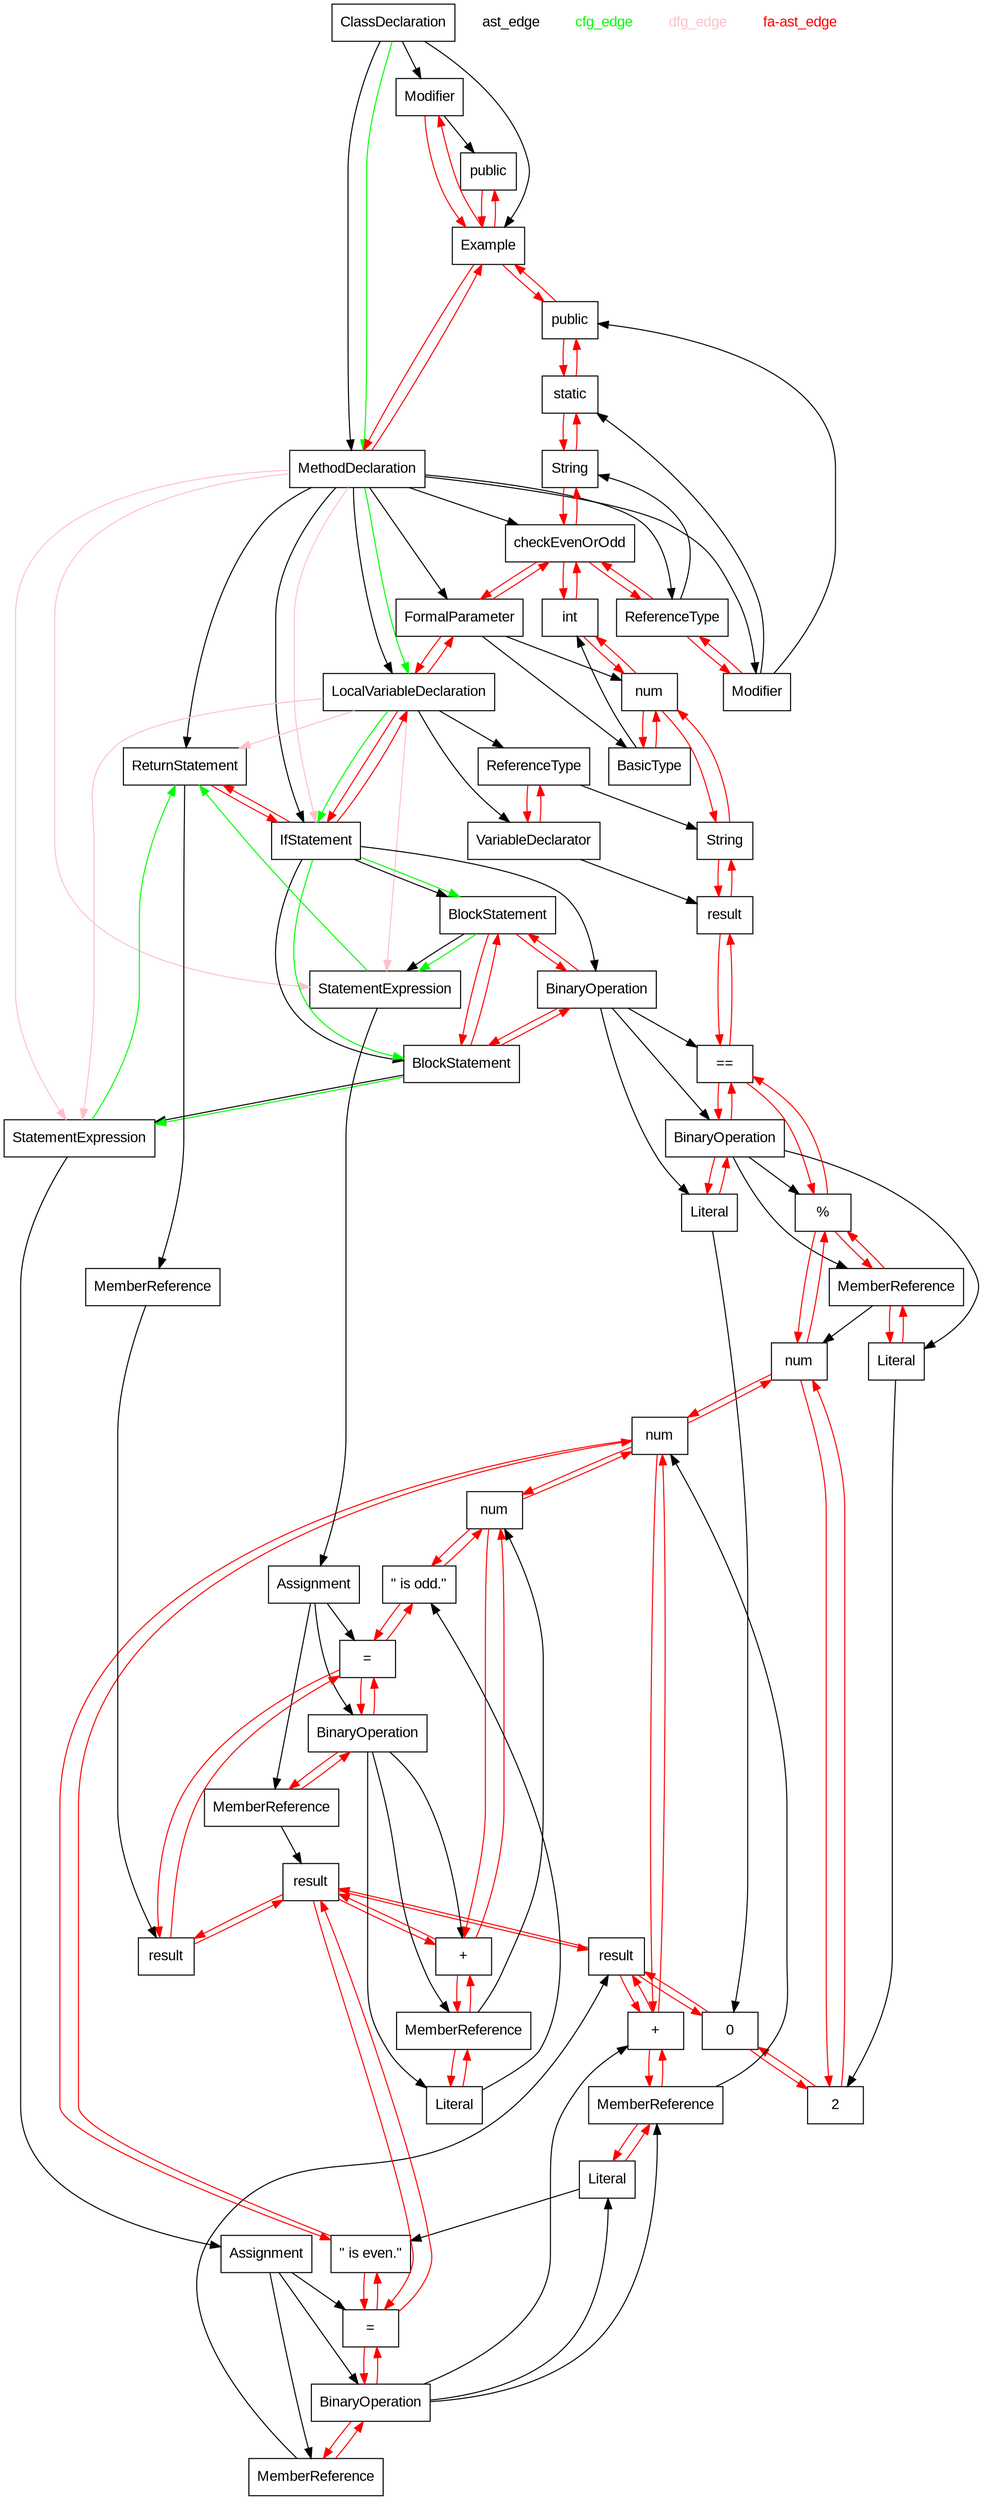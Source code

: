 digraph AST {
	node [fontname=Arial shape=box]
	0 [label=ClassDeclaration]
	1 [label=Modifier]
	2 [label=public]
	3 [label=Example]
	4 [label=MethodDeclaration]
	5 [label=Modifier]
	6 [label=public]
	7 [label=static]
	8 [label=ReferenceType]
	9 [label=String]
	10 [label=checkEvenOrOdd]
	11 [label=FormalParameter]
	12 [label=BasicType]
	13 [label=int]
	14 [label=num]
	15 [label=LocalVariableDeclaration]
	16 [label=ReferenceType]
	17 [label=String]
	18 [label=VariableDeclarator]
	19 [label=result]
	20 [label=IfStatement]
	21 [label=BinaryOperation]
	22 [label="=="]
	23 [label=BinaryOperation]
	24 [label="%"]
	25 [label=MemberReference]
	26 [label=num]
	27 [label=Literal]
	28 [label=2]
	29 [label=Literal]
	30 [label=0]
	31 [label=BlockStatement]
	32 [label=StatementExpression]
	33 [label=Assignment]
	34 [label=MemberReference]
	35 [label=result]
	36 [label=BinaryOperation]
	37 [label="+"]
	38 [label=MemberReference]
	39 [label=num]
	40 [label=Literal]
	41 [label="\" is even.\""]
	42 [label="="]
	43 [label=BlockStatement]
	44 [label=StatementExpression]
	45 [label=Assignment]
	46 [label=MemberReference]
	47 [label=result]
	48 [label=BinaryOperation]
	49 [label="+"]
	50 [label=MemberReference]
	51 [label=num]
	52 [label=Literal]
	53 [label="\" is odd.\""]
	54 [label="="]
	55 [label=ReturnStatement]
	56 [label=MemberReference]
	57 [label=result]
	0 -> 1 [color=black]
	0 -> 4 [color=black]
	0 -> 4 [color=green]
	0 -> 3 [color=black]
	1 -> 2 [color=black]
	4 -> 5 [color=black]
	4 -> 8 [color=black]
	4 -> 11 [color=black]
	4 -> 15 [color=black]
	4 -> 15 [color=green]
	4 -> 20 [color=black]
	4 -> 20 [color=pink]
	4 -> 55 [color=black]
	4 -> 10 [color=black]
	4 -> 32 [color=pink]
	4 -> 44 [color=pink]
	5 -> 6 [color=black]
	5 -> 7 [color=black]
	8 -> 9 [color=black]
	11 -> 12 [color=black]
	11 -> 14 [color=black]
	12 -> 13 [color=black]
	15 -> 16 [color=black]
	15 -> 18 [color=black]
	15 -> 20 [color=green]
	15 -> 32 [color=pink]
	15 -> 44 [color=pink]
	15 -> 55 [color=pink]
	16 -> 17 [color=black]
	18 -> 19 [color=black]
	20 -> 21 [color=black]
	20 -> 31 [color=black]
	20 -> 31 [color=green]
	20 -> 43 [color=black]
	20 -> 43 [color=green]
	21 -> 23 [color=black]
	21 -> 29 [color=black]
	21 -> 22 [color=black]
	23 -> 25 [color=black]
	23 -> 27 [color=black]
	23 -> 24 [color=black]
	25 -> 26 [color=black]
	27 -> 28 [color=black]
	29 -> 30 [color=black]
	31 -> 32 [color=black]
	31 -> 32 [color=green]
	32 -> 33 [color=black]
	32 -> 55 [color=green]
	33 -> 34 [color=black]
	33 -> 36 [color=black]
	33 -> 42 [color=black]
	34 -> 35 [color=black]
	36 -> 38 [color=black]
	36 -> 40 [color=black]
	36 -> 37 [color=black]
	38 -> 39 [color=black]
	40 -> 41 [color=black]
	43 -> 44 [color=black]
	43 -> 44 [color=green]
	44 -> 45 [color=black]
	44 -> 55 [color=green]
	45 -> 46 [color=black]
	45 -> 48 [color=black]
	45 -> 54 [color=black]
	46 -> 47 [color=black]
	48 -> 50 [color=black]
	48 -> 52 [color=black]
	48 -> 49 [color=black]
	50 -> 51 [color=black]
	52 -> 53 [color=black]
	55 -> 56 [color=black]
	56 -> 57 [color=black]
	21 -> 31 [color=red]
	31 -> 21 [color=red]
	21 -> 43 [color=red]
	43 -> 21 [color=red]
	1 -> 3 [color=red]
	3 -> 1 [color=red]
	3 -> 4 [color=red]
	4 -> 3 [color=red]
	5 -> 8 [color=red]
	8 -> 5 [color=red]
	8 -> 10 [color=red]
	10 -> 8 [color=red]
	10 -> 11 [color=red]
	11 -> 10 [color=red]
	11 -> 15 [color=red]
	15 -> 11 [color=red]
	15 -> 20 [color=red]
	20 -> 15 [color=red]
	20 -> 55 [color=red]
	55 -> 20 [color=red]
	6 -> 7 [color=red]
	7 -> 6 [color=red]
	12 -> 14 [color=red]
	14 -> 12 [color=red]
	16 -> 18 [color=red]
	18 -> 16 [color=red]
	31 -> 43 [color=red]
	43 -> 31 [color=red]
	22 -> 23 [color=red]
	23 -> 22 [color=red]
	23 -> 29 [color=red]
	29 -> 23 [color=red]
	24 -> 25 [color=red]
	25 -> 24 [color=red]
	25 -> 27 [color=red]
	27 -> 25 [color=red]
	34 -> 36 [color=red]
	36 -> 34 [color=red]
	36 -> 42 [color=red]
	42 -> 36 [color=red]
	37 -> 38 [color=red]
	38 -> 37 [color=red]
	38 -> 40 [color=red]
	40 -> 38 [color=red]
	46 -> 48 [color=red]
	48 -> 46 [color=red]
	48 -> 54 [color=red]
	54 -> 48 [color=red]
	49 -> 50 [color=red]
	50 -> 49 [color=red]
	50 -> 52 [color=red]
	52 -> 50 [color=red]
	2 -> 3 [color=red]
	3 -> 2 [color=red]
	3 -> 6 [color=red]
	6 -> 3 [color=red]
	7 -> 9 [color=red]
	9 -> 7 [color=red]
	9 -> 10 [color=red]
	10 -> 9 [color=red]
	10 -> 13 [color=red]
	13 -> 10 [color=red]
	13 -> 14 [color=red]
	14 -> 13 [color=red]
	14 -> 17 [color=red]
	17 -> 14 [color=red]
	17 -> 19 [color=red]
	19 -> 17 [color=red]
	19 -> 22 [color=red]
	22 -> 19 [color=red]
	22 -> 24 [color=red]
	24 -> 22 [color=red]
	24 -> 26 [color=red]
	26 -> 24 [color=red]
	26 -> 28 [color=red]
	28 -> 26 [color=red]
	28 -> 30 [color=red]
	30 -> 28 [color=red]
	30 -> 35 [color=red]
	35 -> 30 [color=red]
	35 -> 37 [color=red]
	37 -> 35 [color=red]
	37 -> 39 [color=red]
	39 -> 37 [color=red]
	39 -> 41 [color=red]
	41 -> 39 [color=red]
	41 -> 42 [color=red]
	42 -> 41 [color=red]
	42 -> 47 [color=red]
	47 -> 42 [color=red]
	47 -> 49 [color=red]
	49 -> 47 [color=red]
	49 -> 51 [color=red]
	51 -> 49 [color=red]
	51 -> 53 [color=red]
	53 -> 51 [color=red]
	53 -> 54 [color=red]
	54 -> 53 [color=red]
	54 -> 57 [color=red]
	57 -> 54 [color=red]
	26 -> 39 [color=red]
	39 -> 26 [color=red]
	39 -> 51 [color=red]
	51 -> 39 [color=red]
	35 -> 47 [color=red]
	47 -> 35 [color=red]
	47 -> 57 [color=red]
	57 -> 47 [color=red]
	subgraph legend {
		label=Legend style=dashed
		ast_edge [label=ast_edge fontcolor=black shape=plaintext]
		cfg_edge [label=cfg_edge fontcolor=green shape=plaintext]
		dfg_edge [label=dfg_edge fontcolor=pink shape=plaintext]
		"fa-ast_edge" [label="fa-ast_edge" fontcolor=red shape=plaintext]
	}
}
